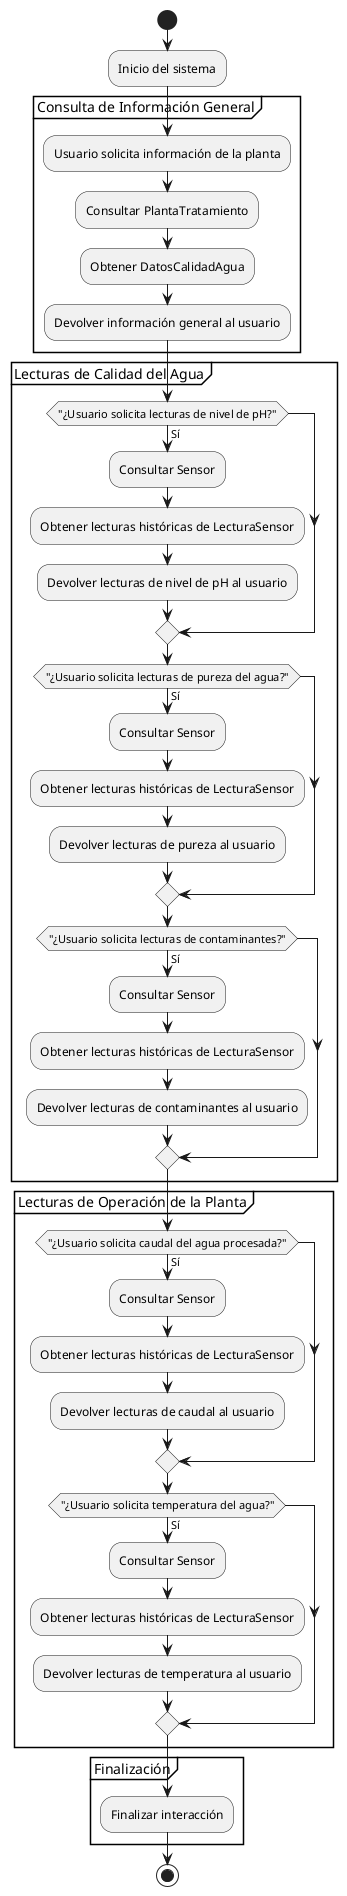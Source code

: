 @startuml
start

:Inicio del sistema;

partition "Consulta de Información General" {
    :Usuario solicita información de la planta;
    :Consultar PlantaTratamiento;
    :Obtener DatosCalidadAgua;
    :Devolver información general al usuario;
}

partition "Lecturas de Calidad del Agua" {
    if ("¿Usuario solicita lecturas de nivel de pH?") then (Sí)
        :Consultar Sensor;
        :Obtener lecturas históricas de LecturaSensor;
        :Devolver lecturas de nivel de pH al usuario;
    endif
    if ("¿Usuario solicita lecturas de pureza del agua?") then (Sí)
        :Consultar Sensor;
        :Obtener lecturas históricas de LecturaSensor;
        :Devolver lecturas de pureza al usuario;
    endif
    if ("¿Usuario solicita lecturas de contaminantes?") then (Sí)
        :Consultar Sensor;
        :Obtener lecturas históricas de LecturaSensor;
        :Devolver lecturas de contaminantes al usuario;
    endif
}

partition "Lecturas de Operación de la Planta" {
    if ("¿Usuario solicita caudal del agua procesada?") then (Sí)
        :Consultar Sensor;
        :Obtener lecturas históricas de LecturaSensor;
        :Devolver lecturas de caudal al usuario;
    endif
    if ("¿Usuario solicita temperatura del agua?") then (Sí)
        :Consultar Sensor;
        :Obtener lecturas históricas de LecturaSensor;
        :Devolver lecturas de temperatura al usuario;
    endif
}

partition "Finalización" {
    :Finalizar interacción;
}

stop
@enduml
